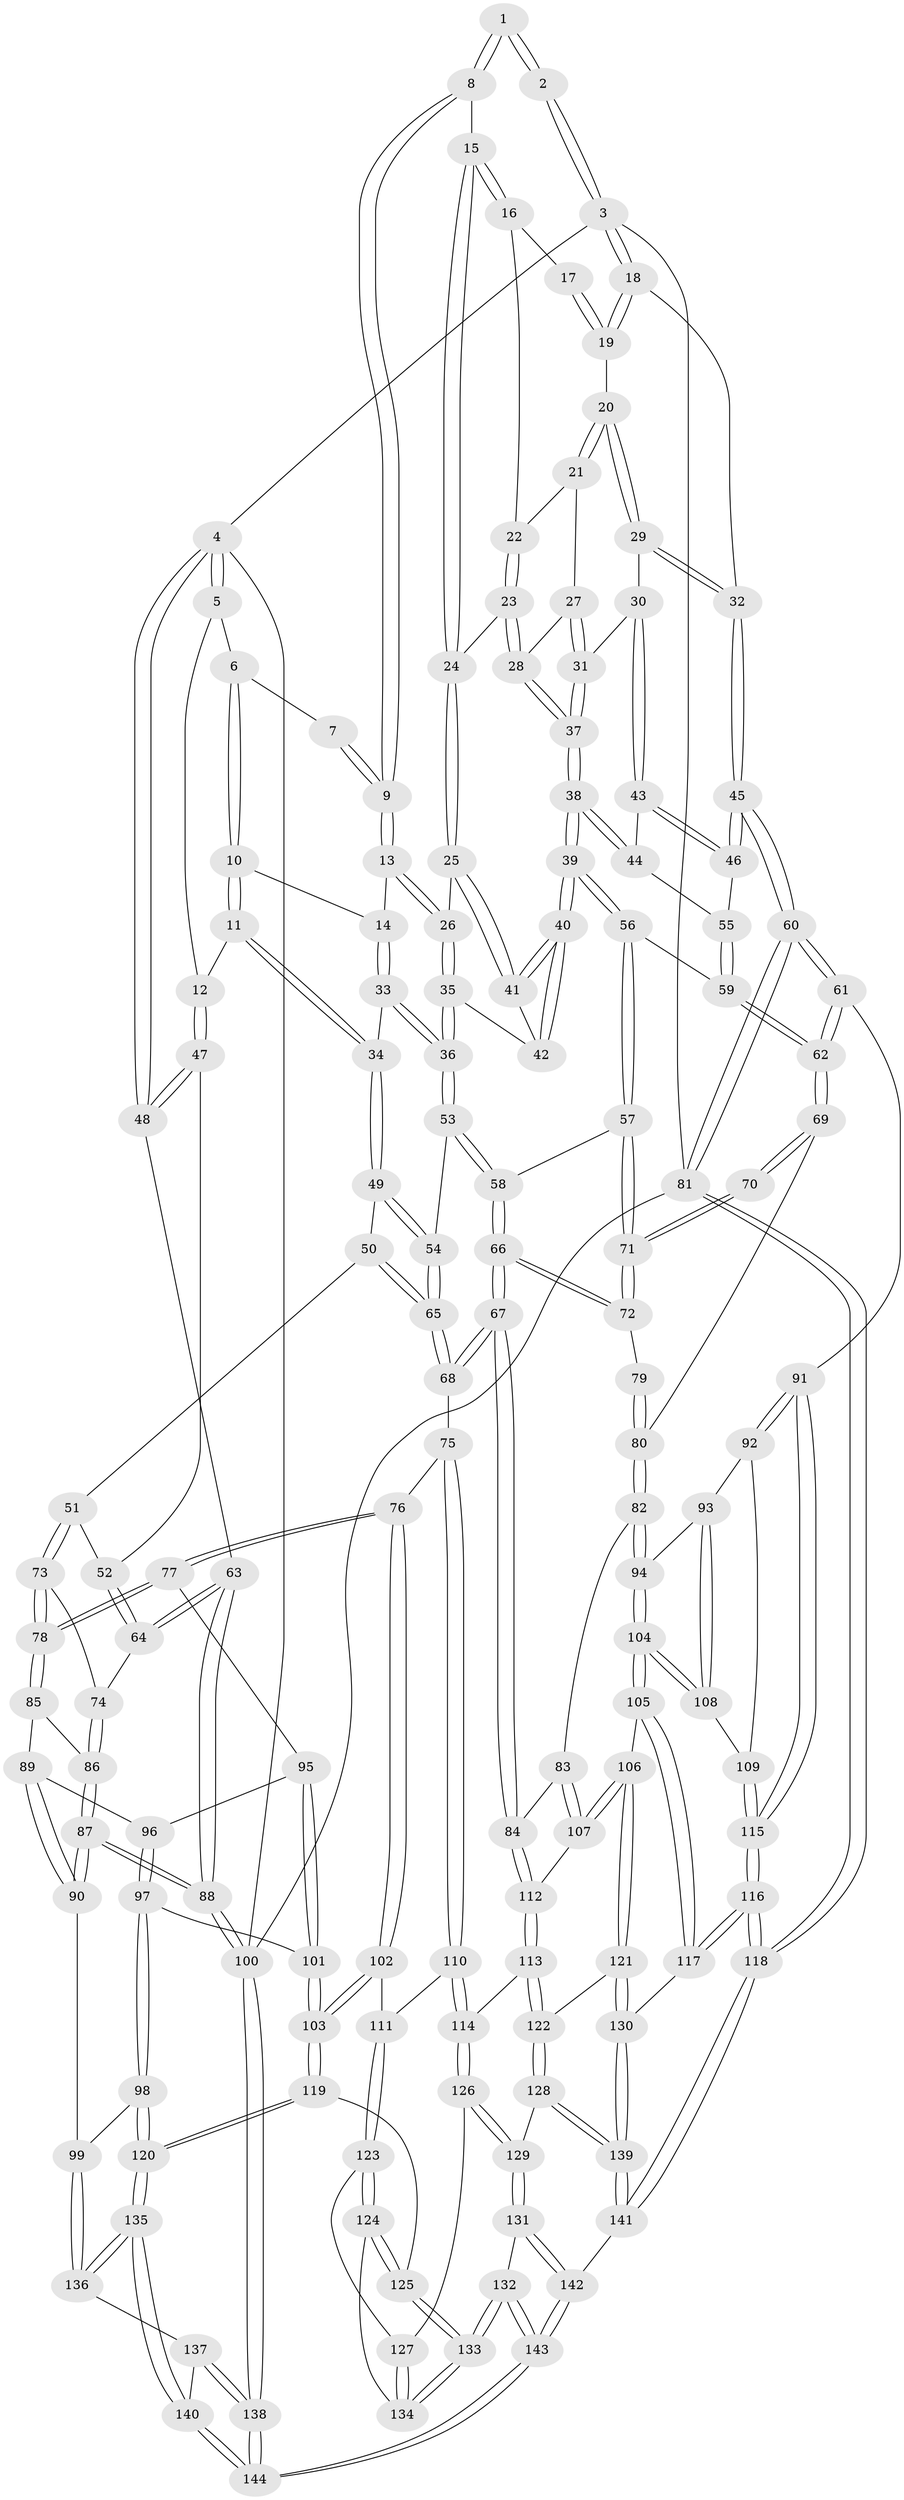 // coarse degree distribution, {4: 0.20930232558139536, 3: 0.3488372093023256, 1: 0.046511627906976744, 5: 0.13953488372093023, 2: 0.06976744186046512, 6: 0.11627906976744186, 8: 0.046511627906976744, 7: 0.023255813953488372}
// Generated by graph-tools (version 1.1) at 2025/04/03/04/25 22:04:37]
// undirected, 144 vertices, 357 edges
graph export_dot {
graph [start="1"]
  node [color=gray90,style=filled];
  1 [pos="+0.6443941110720998+0"];
  2 [pos="+1+0"];
  3 [pos="+1+0"];
  4 [pos="+0+0"];
  5 [pos="+0.19049909087013897+0"];
  6 [pos="+0.5026517186560463+0"];
  7 [pos="+0.5116635414749996+0"];
  8 [pos="+0.7049171551175568+0.04795970108225166"];
  9 [pos="+0.5809404693334181+0.14090878870489837"];
  10 [pos="+0.44029546585171+0.08158035118748153"];
  11 [pos="+0.28921428149447265+0.17614503422442707"];
  12 [pos="+0.2820321907726323+0.17464637913170952"];
  13 [pos="+0.5705433790638598+0.15621274383797032"];
  14 [pos="+0.5523620099088458+0.16063572008389865"];
  15 [pos="+0.7411678301410419+0.08092007793148782"];
  16 [pos="+0.8544000987260927+0.07031511304639425"];
  17 [pos="+0.9234695074793695+0"];
  18 [pos="+1+0"];
  19 [pos="+0.9559744040160342+0.13233248785777718"];
  20 [pos="+0.9282046651313544+0.15469335758756445"];
  21 [pos="+0.8992743847760326+0.14388722698108605"];
  22 [pos="+0.8701723072994711+0.10239982472205016"];
  23 [pos="+0.7794508943277798+0.21580909695868833"];
  24 [pos="+0.7473547804191163+0.19837539764268403"];
  25 [pos="+0.7051924869027383+0.222476987179824"];
  26 [pos="+0.6315295281333818+0.20997864680746245"];
  27 [pos="+0.8750725398444483+0.1714341626128736"];
  28 [pos="+0.7855319199398161+0.22018384680862535"];
  29 [pos="+0.9537233773978308+0.21065438469554365"];
  30 [pos="+0.9194192759201332+0.2603956796470582"];
  31 [pos="+0.8824448819748485+0.2596831706970685"];
  32 [pos="+1+0.25607788127639874"];
  33 [pos="+0.5111680195921029+0.22817734582399624"];
  34 [pos="+0.3854699230661881+0.26956691427330853"];
  35 [pos="+0.5907836963395295+0.33997765121278695"];
  36 [pos="+0.5789496314208645+0.3453738664638546"];
  37 [pos="+0.8213816196393721+0.27452574157732756"];
  38 [pos="+0.8080236876161251+0.35600377905193364"];
  39 [pos="+0.7636508883791222+0.40051604282438164"];
  40 [pos="+0.7184345034145143+0.36349730527803154"];
  41 [pos="+0.7043253560637386+0.22818070064261398"];
  42 [pos="+0.6225634630011215+0.339409389638684"];
  43 [pos="+0.9275879483662676+0.2765923933594096"];
  44 [pos="+0.8594549110257405+0.362801572697287"];
  45 [pos="+1+0.41227235616174995"];
  46 [pos="+0.9844098906706943+0.3576329830831265"];
  47 [pos="+0.18686405902077713+0.22292172838511903"];
  48 [pos="+0+0"];
  49 [pos="+0.3930166481488631+0.306036632447295"];
  50 [pos="+0.3300518262815088+0.4123367444737714"];
  51 [pos="+0.22691102871343619+0.44318854951713155"];
  52 [pos="+0.15006889744178567+0.29843094243784424"];
  53 [pos="+0.547084703343895+0.39289938899716437"];
  54 [pos="+0.5080375329598349+0.4022892421285928"];
  55 [pos="+0.9231102978098816+0.37971722376519895"];
  56 [pos="+0.7633992199448913+0.4042044988547073"];
  57 [pos="+0.7383367538264379+0.45812486072925784"];
  58 [pos="+0.6164006752302835+0.4718377171225367"];
  59 [pos="+0.8960696204835027+0.476745160427857"];
  60 [pos="+1+0.5778708331161939"];
  61 [pos="+0.9875067820912005+0.6106543825348806"];
  62 [pos="+0.9532947745631317+0.5934922055832165"];
  63 [pos="+0+0.4039054322711439"];
  64 [pos="+0+0.40429111354860614"];
  65 [pos="+0.44105704985405575+0.5084972887920953"];
  66 [pos="+0.5843798806438197+0.5848448753146573"];
  67 [pos="+0.5430419510011464+0.6433851435982865"];
  68 [pos="+0.43805566070029556+0.5895451404345248"];
  69 [pos="+0.7928711541267838+0.581758549851329"];
  70 [pos="+0.7603138993373268+0.5210953302981676"];
  71 [pos="+0.7438231499225526+0.4816795195730772"];
  72 [pos="+0.644000953433221+0.5691997068822858"];
  73 [pos="+0.21682254446994512+0.49517465768110386"];
  74 [pos="+0.05715604137270077+0.5188808121362657"];
  75 [pos="+0.3175821643399588+0.6325491771973373"];
  76 [pos="+0.2812587110501629+0.6238000826529478"];
  77 [pos="+0.2747527224078188+0.6213110640614152"];
  78 [pos="+0.26483904870174+0.612049175182954"];
  79 [pos="+0.6689674023343252+0.5718671971902242"];
  80 [pos="+0.7633614513115189+0.6164765373968515"];
  81 [pos="+1+1"];
  82 [pos="+0.7275839862239828+0.6758162994745592"];
  83 [pos="+0.6564664867333049+0.6777838611950217"];
  84 [pos="+0.5451508639083491+0.6473107478988273"];
  85 [pos="+0.1376881330174437+0.6350014145135233"];
  86 [pos="+0.08082996916652029+0.6215240835856332"];
  87 [pos="+0+0.7863366339791789"];
  88 [pos="+0+0.7994053834914074"];
  89 [pos="+0.11869939421772648+0.7082477906863507"];
  90 [pos="+0.002871125541208486+0.8024519549152513"];
  91 [pos="+0.9251170220486891+0.7076692607365264"];
  92 [pos="+0.8377329056044215+0.7244022886256309"];
  93 [pos="+0.7661356721742061+0.6966684271563204"];
  94 [pos="+0.7284642896336657+0.6772750077306893"];
  95 [pos="+0.21233400203434846+0.7005810544001801"];
  96 [pos="+0.14303661726906952+0.7124235683109393"];
  97 [pos="+0.1583558218428845+0.7824321170523693"];
  98 [pos="+0.08028514199311328+0.8028361196832565"];
  99 [pos="+0.009990953025542416+0.8053276421082954"];
  100 [pos="+0+1"];
  101 [pos="+0.17917488839098142+0.779499215295118"];
  102 [pos="+0.24887502137187137+0.7840823729369214"];
  103 [pos="+0.21726798717536772+0.8137400063837344"];
  104 [pos="+0.7380961515605324+0.7980057215639731"];
  105 [pos="+0.7195599985591802+0.8414069952632744"];
  106 [pos="+0.6912445411762314+0.8476612829443966"];
  107 [pos="+0.6612766411643702+0.7995947099509312"];
  108 [pos="+0.8024213899377433+0.7791619196952756"];
  109 [pos="+0.8085634895365781+0.778645683370758"];
  110 [pos="+0.35340462309884446+0.7716073257860853"];
  111 [pos="+0.3375882636703078+0.7884102530913566"];
  112 [pos="+0.5301262984465218+0.7425873883203105"];
  113 [pos="+0.5224344901597948+0.7624482267120216"];
  114 [pos="+0.4535591776865502+0.8241271495950788"];
  115 [pos="+0.9069793280606064+0.8819829653896607"];
  116 [pos="+0.9140629301231561+0.9440257976110512"];
  117 [pos="+0.8352684336016898+0.9186316569764498"];
  118 [pos="+1+1"];
  119 [pos="+0.24849429620606145+0.9028558103969038"];
  120 [pos="+0.24383126336156616+0.9099030516233375"];
  121 [pos="+0.6550399068220996+0.8786699401228547"];
  122 [pos="+0.6207589377498991+0.8843775256929035"];
  123 [pos="+0.28278416349357766+0.8811682553871557"];
  124 [pos="+0.27696388413682055+0.8868604285155288"];
  125 [pos="+0.2615985745873472+0.8965683055526731"];
  126 [pos="+0.45243936913669774+0.8463818737299961"];
  127 [pos="+0.43126089166174364+0.8696217015151333"];
  128 [pos="+0.5889916969181611+0.9162595059908115"];
  129 [pos="+0.525346213948567+0.9326931686999275"];
  130 [pos="+0.6937314893331415+0.9724101349773464"];
  131 [pos="+0.5174577197718429+0.953649136173121"];
  132 [pos="+0.4015519946629077+0.9828591567705827"];
  133 [pos="+0.400049499402745+0.9683386386780346"];
  134 [pos="+0.40328534513655234+0.9286174540261911"];
  135 [pos="+0.2339684494049584+0.933899801590096"];
  136 [pos="+0.09281627269775065+0.9024772148512895"];
  137 [pos="+0.09040140912172503+0.9408472951796828"];
  138 [pos="+0+1"];
  139 [pos="+0.6585688507539189+1"];
  140 [pos="+0.23622395580963834+1"];
  141 [pos="+0.657207829282468+1"];
  142 [pos="+0.552310281678653+1"];
  143 [pos="+0.28534615742220565+1"];
  144 [pos="+0.2617225358716091+1"];
  1 -- 2;
  1 -- 2;
  1 -- 8;
  1 -- 8;
  2 -- 3;
  2 -- 3;
  3 -- 4;
  3 -- 18;
  3 -- 18;
  3 -- 81;
  4 -- 5;
  4 -- 5;
  4 -- 48;
  4 -- 48;
  4 -- 100;
  5 -- 6;
  5 -- 12;
  6 -- 7;
  6 -- 10;
  6 -- 10;
  7 -- 9;
  7 -- 9;
  8 -- 9;
  8 -- 9;
  8 -- 15;
  9 -- 13;
  9 -- 13;
  10 -- 11;
  10 -- 11;
  10 -- 14;
  11 -- 12;
  11 -- 34;
  11 -- 34;
  12 -- 47;
  12 -- 47;
  13 -- 14;
  13 -- 26;
  13 -- 26;
  14 -- 33;
  14 -- 33;
  15 -- 16;
  15 -- 16;
  15 -- 24;
  15 -- 24;
  16 -- 17;
  16 -- 22;
  17 -- 19;
  17 -- 19;
  18 -- 19;
  18 -- 19;
  18 -- 32;
  19 -- 20;
  20 -- 21;
  20 -- 21;
  20 -- 29;
  20 -- 29;
  21 -- 22;
  21 -- 27;
  22 -- 23;
  22 -- 23;
  23 -- 24;
  23 -- 28;
  23 -- 28;
  24 -- 25;
  24 -- 25;
  25 -- 26;
  25 -- 41;
  25 -- 41;
  26 -- 35;
  26 -- 35;
  27 -- 28;
  27 -- 31;
  27 -- 31;
  28 -- 37;
  28 -- 37;
  29 -- 30;
  29 -- 32;
  29 -- 32;
  30 -- 31;
  30 -- 43;
  30 -- 43;
  31 -- 37;
  31 -- 37;
  32 -- 45;
  32 -- 45;
  33 -- 34;
  33 -- 36;
  33 -- 36;
  34 -- 49;
  34 -- 49;
  35 -- 36;
  35 -- 36;
  35 -- 42;
  36 -- 53;
  36 -- 53;
  37 -- 38;
  37 -- 38;
  38 -- 39;
  38 -- 39;
  38 -- 44;
  38 -- 44;
  39 -- 40;
  39 -- 40;
  39 -- 56;
  39 -- 56;
  40 -- 41;
  40 -- 41;
  40 -- 42;
  40 -- 42;
  41 -- 42;
  43 -- 44;
  43 -- 46;
  43 -- 46;
  44 -- 55;
  45 -- 46;
  45 -- 46;
  45 -- 60;
  45 -- 60;
  46 -- 55;
  47 -- 48;
  47 -- 48;
  47 -- 52;
  48 -- 63;
  49 -- 50;
  49 -- 54;
  49 -- 54;
  50 -- 51;
  50 -- 65;
  50 -- 65;
  51 -- 52;
  51 -- 73;
  51 -- 73;
  52 -- 64;
  52 -- 64;
  53 -- 54;
  53 -- 58;
  53 -- 58;
  54 -- 65;
  54 -- 65;
  55 -- 59;
  55 -- 59;
  56 -- 57;
  56 -- 57;
  56 -- 59;
  57 -- 58;
  57 -- 71;
  57 -- 71;
  58 -- 66;
  58 -- 66;
  59 -- 62;
  59 -- 62;
  60 -- 61;
  60 -- 61;
  60 -- 81;
  60 -- 81;
  61 -- 62;
  61 -- 62;
  61 -- 91;
  62 -- 69;
  62 -- 69;
  63 -- 64;
  63 -- 64;
  63 -- 88;
  63 -- 88;
  64 -- 74;
  65 -- 68;
  65 -- 68;
  66 -- 67;
  66 -- 67;
  66 -- 72;
  66 -- 72;
  67 -- 68;
  67 -- 68;
  67 -- 84;
  67 -- 84;
  68 -- 75;
  69 -- 70;
  69 -- 70;
  69 -- 80;
  70 -- 71;
  70 -- 71;
  71 -- 72;
  71 -- 72;
  72 -- 79;
  73 -- 74;
  73 -- 78;
  73 -- 78;
  74 -- 86;
  74 -- 86;
  75 -- 76;
  75 -- 110;
  75 -- 110;
  76 -- 77;
  76 -- 77;
  76 -- 102;
  76 -- 102;
  77 -- 78;
  77 -- 78;
  77 -- 95;
  78 -- 85;
  78 -- 85;
  79 -- 80;
  79 -- 80;
  80 -- 82;
  80 -- 82;
  81 -- 118;
  81 -- 118;
  81 -- 100;
  82 -- 83;
  82 -- 94;
  82 -- 94;
  83 -- 84;
  83 -- 107;
  83 -- 107;
  84 -- 112;
  84 -- 112;
  85 -- 86;
  85 -- 89;
  86 -- 87;
  86 -- 87;
  87 -- 88;
  87 -- 88;
  87 -- 90;
  87 -- 90;
  88 -- 100;
  88 -- 100;
  89 -- 90;
  89 -- 90;
  89 -- 96;
  90 -- 99;
  91 -- 92;
  91 -- 92;
  91 -- 115;
  91 -- 115;
  92 -- 93;
  92 -- 109;
  93 -- 94;
  93 -- 108;
  93 -- 108;
  94 -- 104;
  94 -- 104;
  95 -- 96;
  95 -- 101;
  95 -- 101;
  96 -- 97;
  96 -- 97;
  97 -- 98;
  97 -- 98;
  97 -- 101;
  98 -- 99;
  98 -- 120;
  98 -- 120;
  99 -- 136;
  99 -- 136;
  100 -- 138;
  100 -- 138;
  101 -- 103;
  101 -- 103;
  102 -- 103;
  102 -- 103;
  102 -- 111;
  103 -- 119;
  103 -- 119;
  104 -- 105;
  104 -- 105;
  104 -- 108;
  104 -- 108;
  105 -- 106;
  105 -- 117;
  105 -- 117;
  106 -- 107;
  106 -- 107;
  106 -- 121;
  106 -- 121;
  107 -- 112;
  108 -- 109;
  109 -- 115;
  109 -- 115;
  110 -- 111;
  110 -- 114;
  110 -- 114;
  111 -- 123;
  111 -- 123;
  112 -- 113;
  112 -- 113;
  113 -- 114;
  113 -- 122;
  113 -- 122;
  114 -- 126;
  114 -- 126;
  115 -- 116;
  115 -- 116;
  116 -- 117;
  116 -- 117;
  116 -- 118;
  116 -- 118;
  117 -- 130;
  118 -- 141;
  118 -- 141;
  119 -- 120;
  119 -- 120;
  119 -- 125;
  120 -- 135;
  120 -- 135;
  121 -- 122;
  121 -- 130;
  121 -- 130;
  122 -- 128;
  122 -- 128;
  123 -- 124;
  123 -- 124;
  123 -- 127;
  124 -- 125;
  124 -- 125;
  124 -- 134;
  125 -- 133;
  125 -- 133;
  126 -- 127;
  126 -- 129;
  126 -- 129;
  127 -- 134;
  127 -- 134;
  128 -- 129;
  128 -- 139;
  128 -- 139;
  129 -- 131;
  129 -- 131;
  130 -- 139;
  130 -- 139;
  131 -- 132;
  131 -- 142;
  131 -- 142;
  132 -- 133;
  132 -- 133;
  132 -- 143;
  132 -- 143;
  133 -- 134;
  133 -- 134;
  135 -- 136;
  135 -- 136;
  135 -- 140;
  135 -- 140;
  136 -- 137;
  137 -- 138;
  137 -- 138;
  137 -- 140;
  138 -- 144;
  138 -- 144;
  139 -- 141;
  139 -- 141;
  140 -- 144;
  140 -- 144;
  141 -- 142;
  142 -- 143;
  142 -- 143;
  143 -- 144;
  143 -- 144;
}
